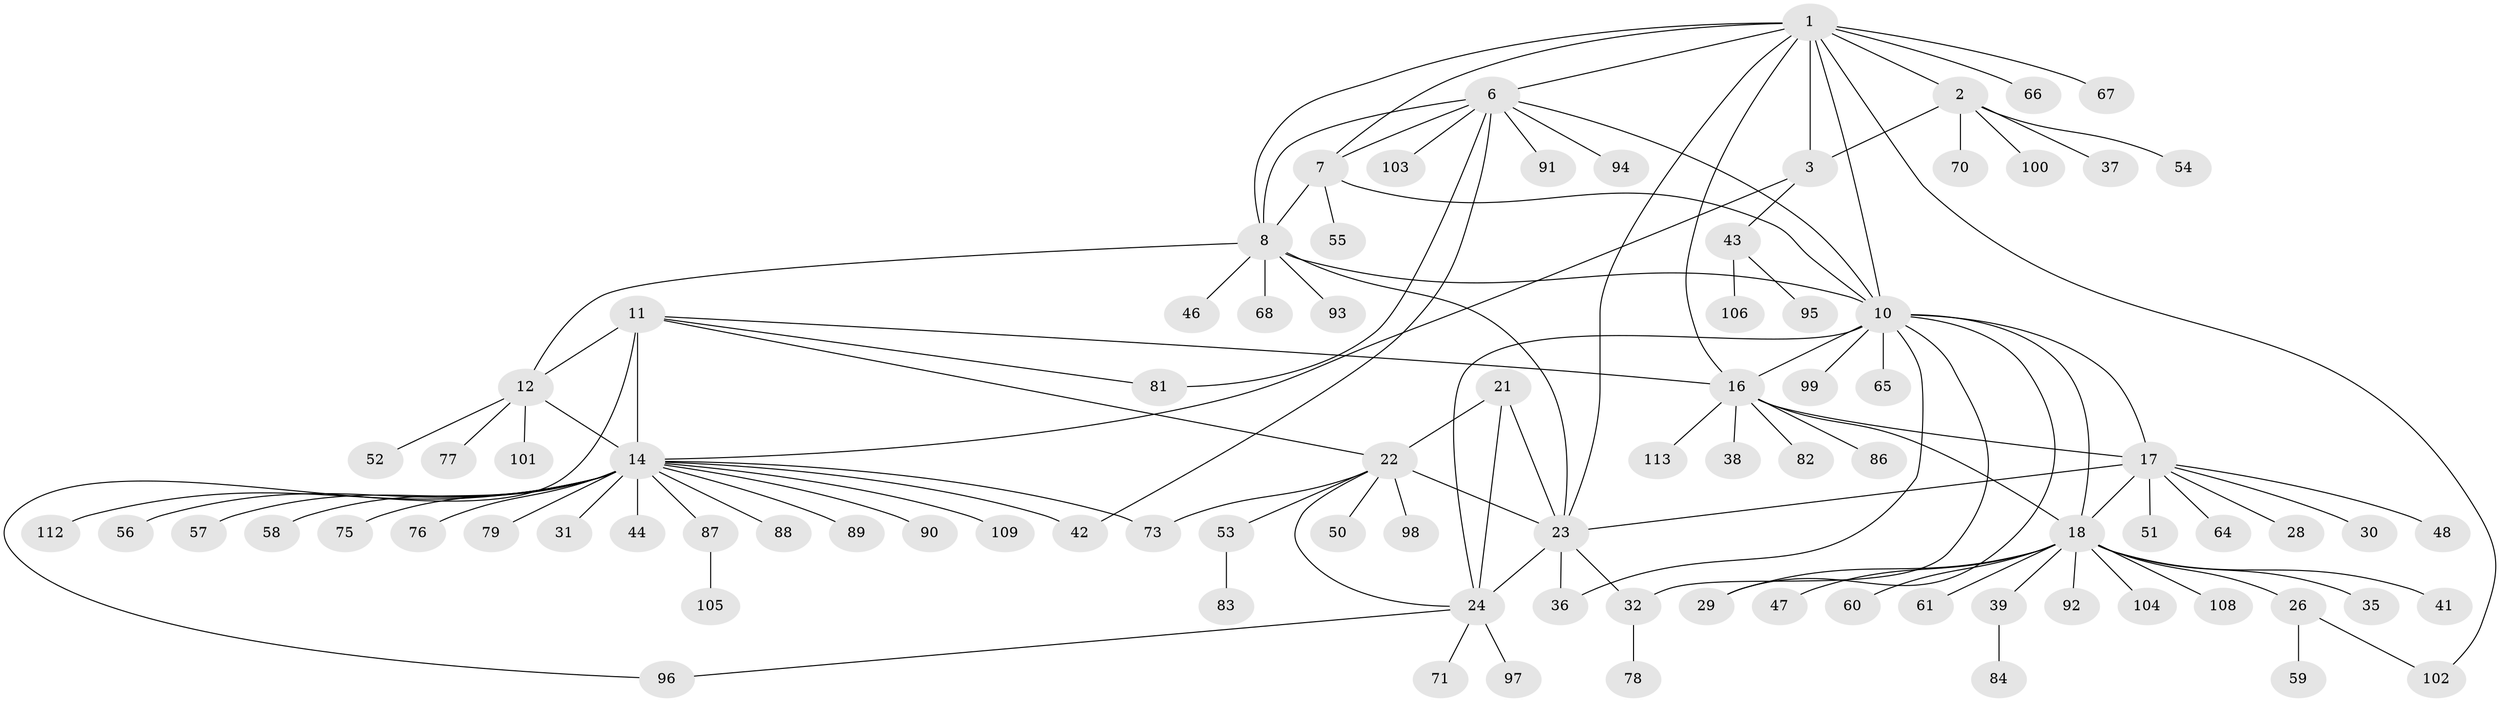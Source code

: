 // Generated by graph-tools (version 1.1) at 2025/24/03/03/25 07:24:13]
// undirected, 89 vertices, 117 edges
graph export_dot {
graph [start="1"]
  node [color=gray90,style=filled];
  1 [super="+9"];
  2 [super="+5"];
  3 [super="+4"];
  6 [super="+74"];
  7 [super="+63"];
  8;
  10 [super="+19"];
  11 [super="+13"];
  12 [super="+72"];
  14 [super="+15"];
  16 [super="+20"];
  17 [super="+27"];
  18 [super="+34"];
  21 [super="+40"];
  22 [super="+49"];
  23 [super="+25"];
  24 [super="+62"];
  26;
  28;
  29 [super="+33"];
  30;
  31;
  32 [super="+69"];
  35;
  36;
  37;
  38;
  39 [super="+45"];
  41;
  42 [super="+111"];
  43 [super="+80"];
  44;
  46;
  47;
  48;
  50;
  51;
  52;
  53 [super="+110"];
  54;
  55;
  56 [super="+85"];
  57;
  58;
  59;
  60;
  61;
  64;
  65;
  66;
  67;
  68 [super="+107"];
  70;
  71;
  73;
  75;
  76;
  77;
  78;
  79;
  81;
  82;
  83;
  84;
  86;
  87;
  88;
  89;
  90;
  91;
  92;
  93;
  94;
  95;
  96;
  97;
  98;
  99;
  100;
  101;
  102;
  103;
  104;
  105;
  106;
  108;
  109;
  112;
  113;
  1 -- 2 [weight=2];
  1 -- 3 [weight=2];
  1 -- 16;
  1 -- 67;
  1 -- 102;
  1 -- 66;
  1 -- 6;
  1 -- 7;
  1 -- 8;
  1 -- 10;
  1 -- 23;
  2 -- 3 [weight=4];
  2 -- 100;
  2 -- 37;
  2 -- 70;
  2 -- 54;
  3 -- 43;
  3 -- 14;
  6 -- 7;
  6 -- 8;
  6 -- 10;
  6 -- 42;
  6 -- 81;
  6 -- 91;
  6 -- 94;
  6 -- 103;
  7 -- 8;
  7 -- 10;
  7 -- 55;
  8 -- 10;
  8 -- 12;
  8 -- 46;
  8 -- 68;
  8 -- 93;
  8 -- 23;
  10 -- 32;
  10 -- 36;
  10 -- 99;
  10 -- 29;
  10 -- 24;
  10 -- 16 [weight=2];
  10 -- 17;
  10 -- 18;
  10 -- 65;
  11 -- 12 [weight=2];
  11 -- 14 [weight=4];
  11 -- 96;
  11 -- 16;
  11 -- 81;
  11 -- 22;
  12 -- 14 [weight=2];
  12 -- 52;
  12 -- 77;
  12 -- 101;
  14 -- 31;
  14 -- 42;
  14 -- 58;
  14 -- 73;
  14 -- 76;
  14 -- 79;
  14 -- 90;
  14 -- 75;
  14 -- 44;
  14 -- 109;
  14 -- 112;
  14 -- 87;
  14 -- 56;
  14 -- 89;
  14 -- 88;
  14 -- 57;
  16 -- 17 [weight=2];
  16 -- 18 [weight=2];
  16 -- 38;
  16 -- 82;
  16 -- 86;
  16 -- 113;
  17 -- 18;
  17 -- 28;
  17 -- 30;
  17 -- 48;
  17 -- 51;
  17 -- 64;
  17 -- 23;
  18 -- 26;
  18 -- 29;
  18 -- 35;
  18 -- 39;
  18 -- 41;
  18 -- 47;
  18 -- 60;
  18 -- 92;
  18 -- 104;
  18 -- 108;
  18 -- 61;
  21 -- 22;
  21 -- 23 [weight=2];
  21 -- 24;
  22 -- 23 [weight=2];
  22 -- 24;
  22 -- 50;
  22 -- 73;
  22 -- 98;
  22 -- 53;
  23 -- 24 [weight=2];
  23 -- 32;
  23 -- 36;
  24 -- 71;
  24 -- 96;
  24 -- 97;
  26 -- 59;
  26 -- 102;
  32 -- 78;
  39 -- 84;
  43 -- 95;
  43 -- 106;
  53 -- 83;
  87 -- 105;
}
